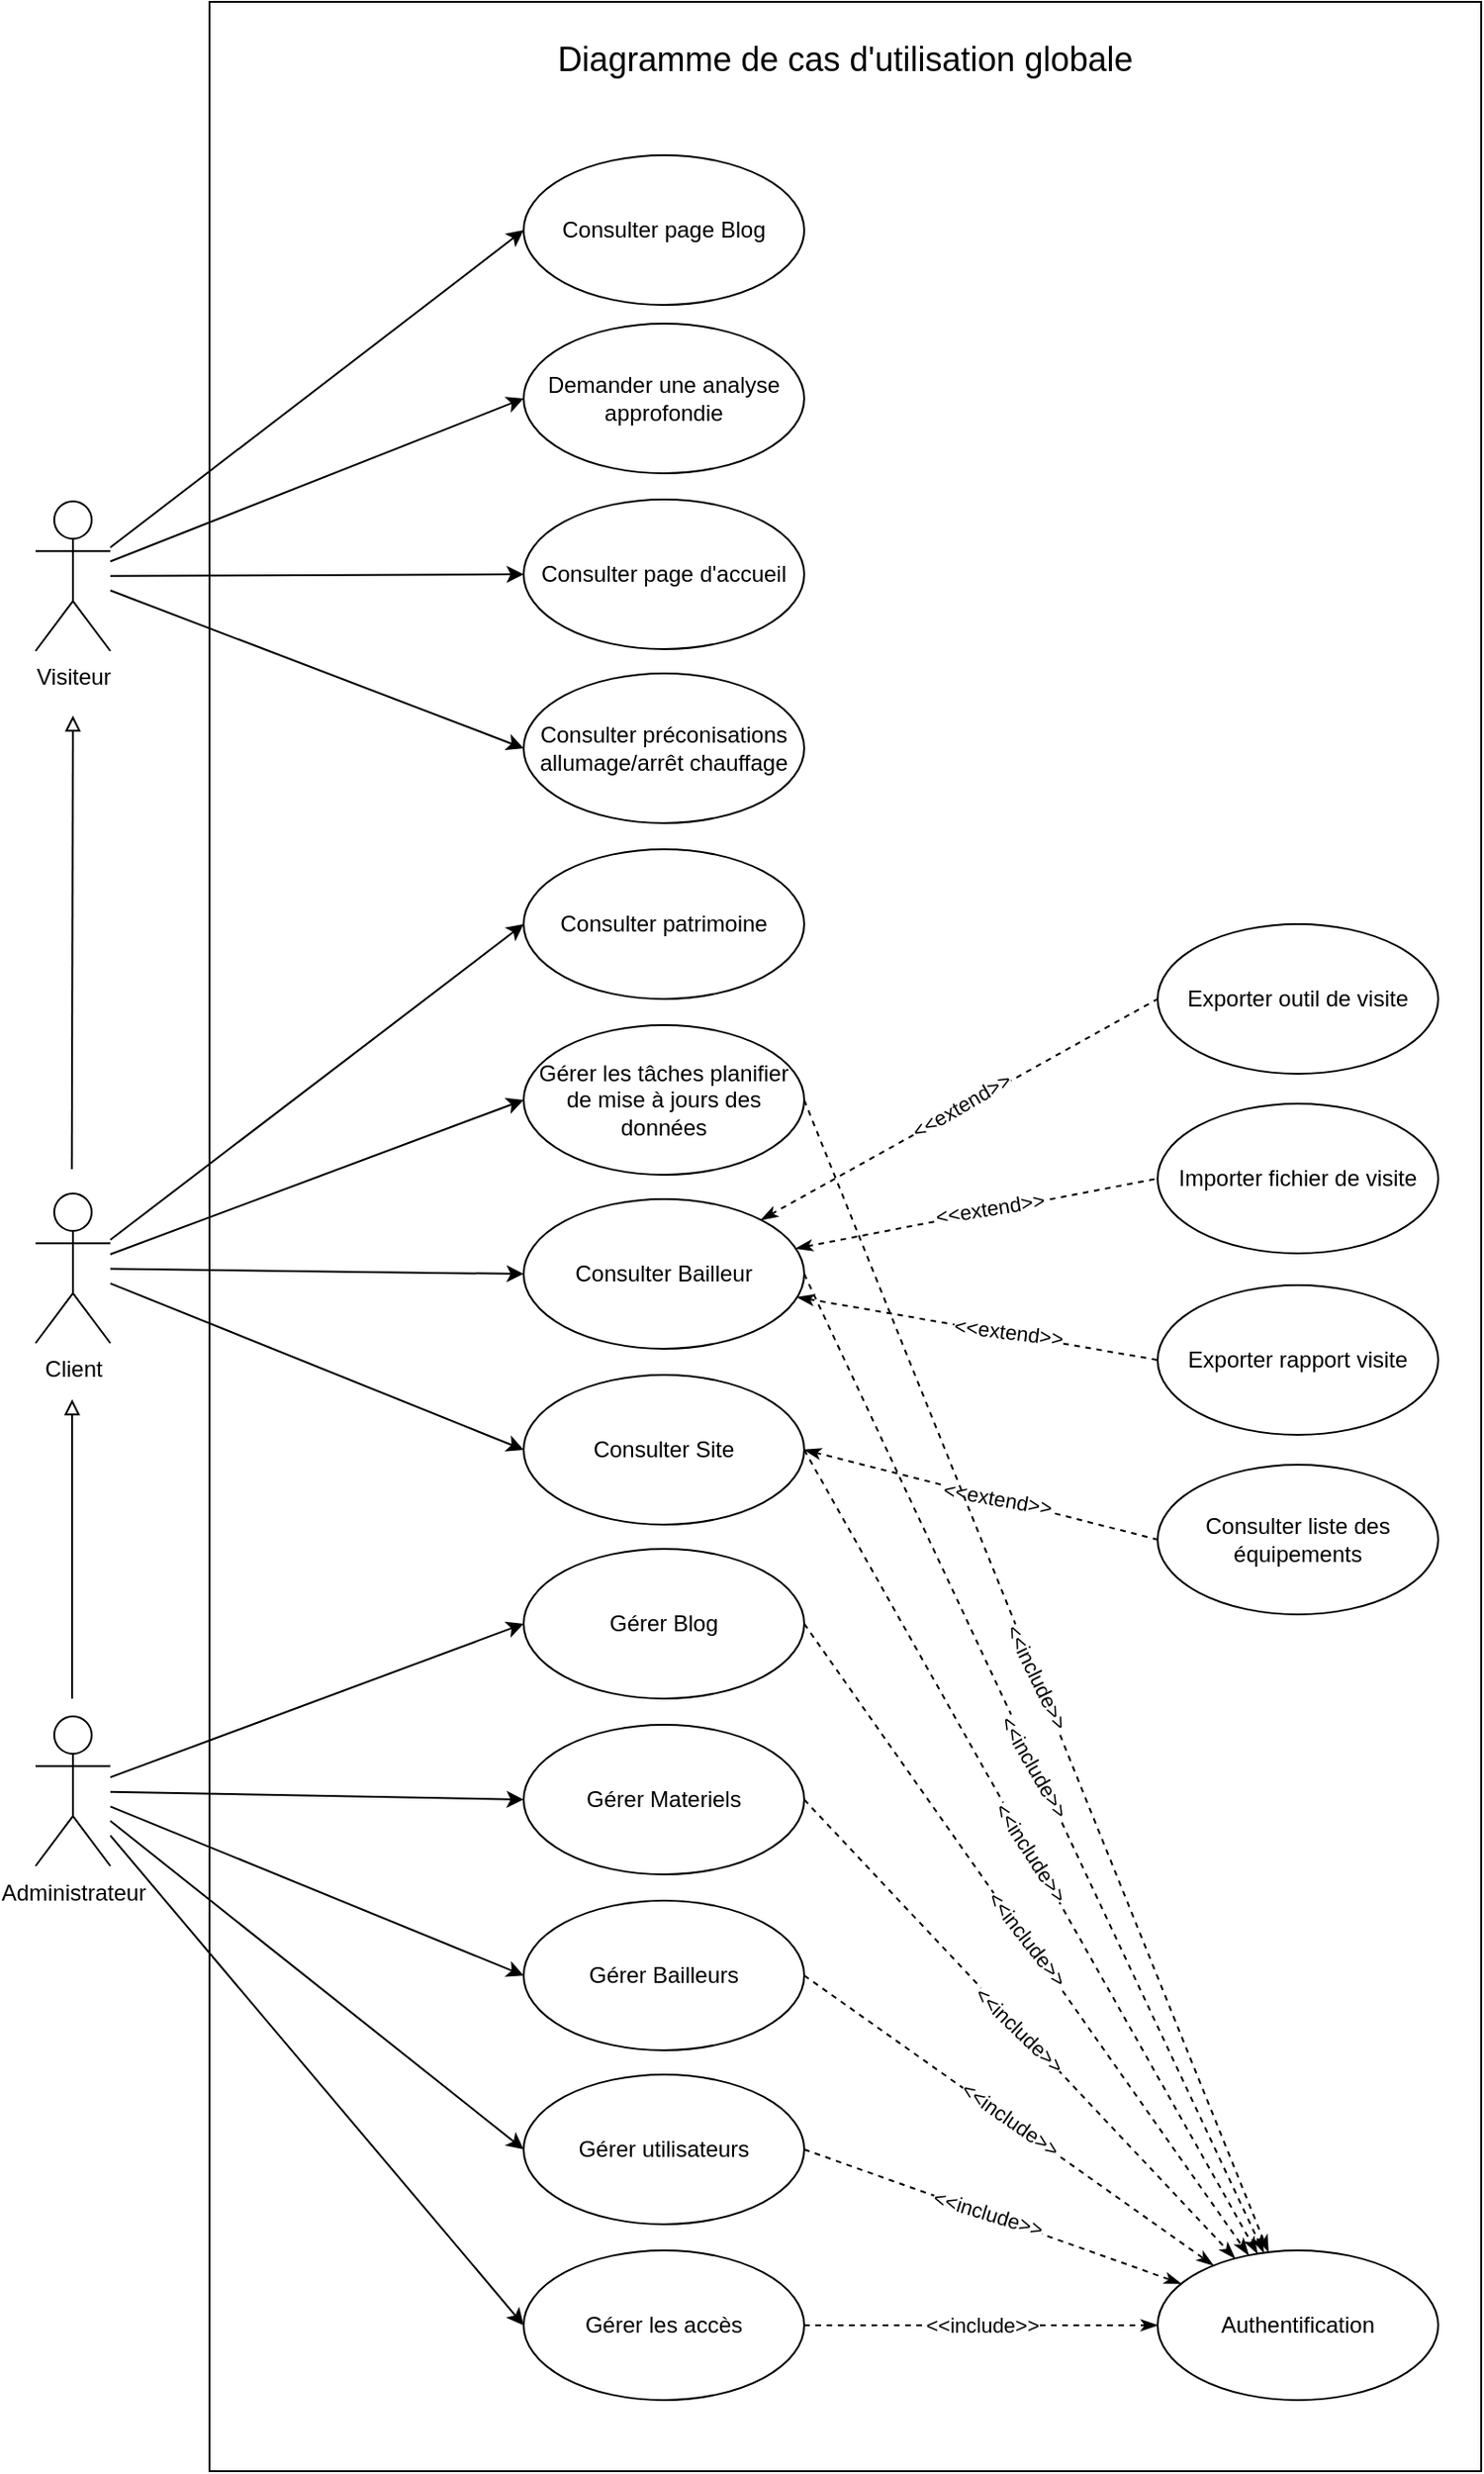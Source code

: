 <mxfile version="24.7.17">
  <diagram name="Page-1" id="UkuJcM3pljA8nV-5dZbl">
    <mxGraphModel dx="1816" dy="1710" grid="1" gridSize="10" guides="1" tooltips="1" connect="1" arrows="1" fold="1" page="1" pageScale="1" pageWidth="827" pageHeight="1169" math="0" shadow="0">
      <root>
        <mxCell id="0" />
        <mxCell id="1" parent="0" />
        <mxCell id="rs5CMINbXS5ElmrlZs5N-11" value="" style="rounded=0;whiteSpace=wrap;html=1;" vertex="1" parent="1">
          <mxGeometry x="73" y="-182" width="680" height="1320" as="geometry" />
        </mxCell>
        <mxCell id="L1_0BYCu7gVLp57IwC8j-4" style="rounded=0;orthogonalLoop=1;jettySize=auto;html=1;entryX=0;entryY=0.5;entryDx=0;entryDy=0;" parent="1" source="bM4iR_tVpDUXSTGg7Oxy-2" target="gfJM4c03IJpgwYlzWMbe-9" edge="1">
          <mxGeometry relative="1" as="geometry">
            <mxPoint x="120" y="790" as="sourcePoint" />
          </mxGeometry>
        </mxCell>
        <mxCell id="L1_0BYCu7gVLp57IwC8j-5" style="rounded=0;orthogonalLoop=1;jettySize=auto;html=1;entryX=0;entryY=0.5;entryDx=0;entryDy=0;" parent="1" source="bM4iR_tVpDUXSTGg7Oxy-2" target="gfJM4c03IJpgwYlzWMbe-10" edge="1">
          <mxGeometry relative="1" as="geometry">
            <mxPoint x="120" y="830" as="sourcePoint" />
          </mxGeometry>
        </mxCell>
        <mxCell id="L1_0BYCu7gVLp57IwC8j-12" style="rounded=0;orthogonalLoop=1;jettySize=auto;html=1;entryX=0;entryY=0.5;entryDx=0;entryDy=0;" parent="1" source="bM4iR_tVpDUXSTGg7Oxy-2" target="gfJM4c03IJpgwYlzWMbe-11" edge="1">
          <mxGeometry relative="1" as="geometry" />
        </mxCell>
        <mxCell id="L1_0BYCu7gVLp57IwC8j-13" style="rounded=0;orthogonalLoop=1;jettySize=auto;html=1;entryX=0;entryY=0.5;entryDx=0;entryDy=0;" parent="1" source="bM4iR_tVpDUXSTGg7Oxy-2" target="gfJM4c03IJpgwYlzWMbe-8" edge="1">
          <mxGeometry relative="1" as="geometry" />
        </mxCell>
        <mxCell id="L1_0BYCu7gVLp57IwC8j-14" style="rounded=0;orthogonalLoop=1;jettySize=auto;html=1;entryX=0;entryY=0.5;entryDx=0;entryDy=0;" parent="1" source="bM4iR_tVpDUXSTGg7Oxy-2" target="L1_0BYCu7gVLp57IwC8j-10" edge="1">
          <mxGeometry relative="1" as="geometry" />
        </mxCell>
        <mxCell id="bM4iR_tVpDUXSTGg7Oxy-2" value="Administrateur" style="shape=umlActor;verticalLabelPosition=bottom;verticalAlign=top;html=1;aspect=fixed;" parent="1" vertex="1">
          <mxGeometry x="-20" y="734.5" width="40" height="80" as="geometry" />
        </mxCell>
        <mxCell id="L1_0BYCu7gVLp57IwC8j-15" style="rounded=0;orthogonalLoop=1;jettySize=auto;html=1;entryX=0;entryY=0.5;entryDx=0;entryDy=0;" parent="1" source="bM4iR_tVpDUXSTGg7Oxy-3" target="gfJM4c03IJpgwYlzWMbe-7" edge="1">
          <mxGeometry relative="1" as="geometry" />
        </mxCell>
        <mxCell id="L1_0BYCu7gVLp57IwC8j-16" style="rounded=0;orthogonalLoop=1;jettySize=auto;html=1;entryX=0;entryY=0.5;entryDx=0;entryDy=0;" parent="1" source="bM4iR_tVpDUXSTGg7Oxy-3" target="gfJM4c03IJpgwYlzWMbe-14" edge="1">
          <mxGeometry relative="1" as="geometry" />
        </mxCell>
        <mxCell id="L1_0BYCu7gVLp57IwC8j-21" style="rounded=0;orthogonalLoop=1;jettySize=auto;html=1;entryX=0;entryY=0.5;entryDx=0;entryDy=0;" parent="1" source="bM4iR_tVpDUXSTGg7Oxy-3" target="L1_0BYCu7gVLp57IwC8j-20" edge="1">
          <mxGeometry relative="1" as="geometry" />
        </mxCell>
        <mxCell id="bM4iR_tVpDUXSTGg7Oxy-3" value="&lt;div&gt;Client&lt;/div&gt;" style="shape=umlActor;verticalLabelPosition=bottom;verticalAlign=top;html=1;aspect=fixed;" parent="1" vertex="1">
          <mxGeometry x="-20" y="455" width="40" height="80" as="geometry" />
        </mxCell>
        <mxCell id="L1_0BYCu7gVLp57IwC8j-22" style="rounded=0;orthogonalLoop=1;jettySize=auto;html=1;entryX=0;entryY=0.5;entryDx=0;entryDy=0;" parent="1" source="bM4iR_tVpDUXSTGg7Oxy-3" target="gfJM4c03IJpgwYlzWMbe-27" edge="1">
          <mxGeometry relative="1" as="geometry">
            <mxPoint x="120" y="215.5" as="sourcePoint" />
          </mxGeometry>
        </mxCell>
        <mxCell id="L1_0BYCu7gVLp57IwC8j-23" style="rounded=0;orthogonalLoop=1;jettySize=auto;html=1;entryX=0;entryY=0.5;entryDx=0;entryDy=0;" parent="1" source="bM4iR_tVpDUXSTGg7Oxy-5" target="gfJM4c03IJpgwYlzWMbe-1" edge="1">
          <mxGeometry relative="1" as="geometry" />
        </mxCell>
        <mxCell id="L1_0BYCu7gVLp57IwC8j-24" style="rounded=0;orthogonalLoop=1;jettySize=auto;html=1;entryX=0;entryY=0.5;entryDx=0;entryDy=0;" parent="1" source="bM4iR_tVpDUXSTGg7Oxy-5" target="gfJM4c03IJpgwYlzWMbe-5" edge="1">
          <mxGeometry relative="1" as="geometry" />
        </mxCell>
        <mxCell id="L1_0BYCu7gVLp57IwC8j-25" style="rounded=0;orthogonalLoop=1;jettySize=auto;html=1;entryX=0;entryY=0.5;entryDx=0;entryDy=0;" parent="1" source="bM4iR_tVpDUXSTGg7Oxy-5" target="gfJM4c03IJpgwYlzWMbe-6" edge="1">
          <mxGeometry relative="1" as="geometry" />
        </mxCell>
        <mxCell id="bM4iR_tVpDUXSTGg7Oxy-5" value="&lt;div&gt;Visiteur&lt;/div&gt;" style="shape=umlActor;verticalLabelPosition=bottom;verticalAlign=top;html=1;aspect=fixed;" parent="1" vertex="1">
          <mxGeometry x="-20" y="85" width="40" height="80" as="geometry" />
        </mxCell>
        <mxCell id="L1_0BYCu7gVLp57IwC8j-26" style="rounded=0;orthogonalLoop=1;jettySize=auto;html=1;entryX=0;entryY=0.5;entryDx=0;entryDy=0;endArrow=none;endFill=0;startArrow=classicThin;startFill=1;dashed=1;" parent="1" source="gfJM4c03IJpgwYlzWMbe-7" target="gfJM4c03IJpgwYlzWMbe-12" edge="1">
          <mxGeometry relative="1" as="geometry" />
        </mxCell>
        <mxCell id="rs5CMINbXS5ElmrlZs5N-8" value="&amp;lt;&amp;lt;extend&amp;gt;&amp;gt;" style="edgeLabel;html=1;align=center;verticalAlign=middle;resizable=0;points=[];rotation=-30;" vertex="1" connectable="0" parent="L1_0BYCu7gVLp57IwC8j-26">
          <mxGeometry x="0.015" y="1" relative="1" as="geometry">
            <mxPoint as="offset" />
          </mxGeometry>
        </mxCell>
        <mxCell id="L1_0BYCu7gVLp57IwC8j-27" style="rounded=0;orthogonalLoop=1;jettySize=auto;html=1;entryX=0;entryY=0.5;entryDx=0;entryDy=0;endArrow=none;endFill=0;startArrow=classicThin;startFill=1;dashed=1;" parent="1" source="gfJM4c03IJpgwYlzWMbe-7" target="gfJM4c03IJpgwYlzWMbe-13" edge="1">
          <mxGeometry relative="1" as="geometry" />
        </mxCell>
        <mxCell id="rs5CMINbXS5ElmrlZs5N-7" value="&amp;lt;&amp;lt;extend&amp;gt;&amp;gt;" style="edgeLabel;html=1;align=center;verticalAlign=middle;resizable=0;points=[];rotation=-9;" vertex="1" connectable="0" parent="L1_0BYCu7gVLp57IwC8j-27">
          <mxGeometry x="0.072" y="2" relative="1" as="geometry">
            <mxPoint as="offset" />
          </mxGeometry>
        </mxCell>
        <mxCell id="L1_0BYCu7gVLp57IwC8j-29" style="rounded=0;orthogonalLoop=1;jettySize=auto;html=1;entryX=0;entryY=0.5;entryDx=0;entryDy=0;exitX=1;exitY=0.5;exitDx=0;exitDy=0;endArrow=none;endFill=0;startArrow=classicThin;startFill=1;dashed=1;" parent="1" source="gfJM4c03IJpgwYlzWMbe-14" target="gfJM4c03IJpgwYlzWMbe-16" edge="1">
          <mxGeometry relative="1" as="geometry" />
        </mxCell>
        <mxCell id="rs5CMINbXS5ElmrlZs5N-5" value="&amp;lt;&amp;lt;extend&amp;gt;&amp;gt;" style="edgeLabel;html=1;align=center;verticalAlign=middle;resizable=0;points=[];rotation=10;" vertex="1" connectable="0" parent="L1_0BYCu7gVLp57IwC8j-29">
          <mxGeometry x="0.089" relative="1" as="geometry">
            <mxPoint as="offset" />
          </mxGeometry>
        </mxCell>
        <mxCell id="L1_0BYCu7gVLp57IwC8j-46" style="rounded=0;orthogonalLoop=1;jettySize=auto;html=1;entryX=0;entryY=0.5;entryDx=0;entryDy=0;endArrow=none;endFill=0;startArrow=classicThin;startFill=1;dashed=1;" parent="1" source="gfJM4c03IJpgwYlzWMbe-7" target="gfJM4c03IJpgwYlzWMbe-15" edge="1">
          <mxGeometry relative="1" as="geometry" />
        </mxCell>
        <mxCell id="rs5CMINbXS5ElmrlZs5N-6" value="&amp;lt;&amp;lt;extend&amp;gt;&amp;gt;" style="edgeLabel;html=1;align=center;verticalAlign=middle;resizable=0;points=[];rotation=7;" vertex="1" connectable="0" parent="L1_0BYCu7gVLp57IwC8j-46">
          <mxGeometry x="0.167" y="1" relative="1" as="geometry">
            <mxPoint as="offset" />
          </mxGeometry>
        </mxCell>
        <mxCell id="L1_0BYCu7gVLp57IwC8j-54" style="rounded=0;orthogonalLoop=1;jettySize=auto;html=1;dashed=1;endArrow=classicThin;endFill=1;exitX=1;exitY=0.5;exitDx=0;exitDy=0;" parent="1" source="gfJM4c03IJpgwYlzWMbe-7" target="L1_0BYCu7gVLp57IwC8j-47" edge="1">
          <mxGeometry relative="1" as="geometry" />
        </mxCell>
        <mxCell id="L1_0BYCu7gVLp57IwC8j-62" value="&amp;lt;&amp;lt;include&amp;gt;&amp;gt;" style="edgeLabel;html=1;align=center;verticalAlign=middle;resizable=0;points=[];rotation=60;" parent="L1_0BYCu7gVLp57IwC8j-54" vertex="1" connectable="0">
          <mxGeometry relative="1" as="geometry">
            <mxPoint y="1" as="offset" />
          </mxGeometry>
        </mxCell>
        <mxCell id="gfJM4c03IJpgwYlzWMbe-7" value="Consulter Bailleur" style="ellipse;whiteSpace=wrap;html=1;" parent="1" vertex="1">
          <mxGeometry x="241" y="458" width="150" height="80" as="geometry" />
        </mxCell>
        <mxCell id="L1_0BYCu7gVLp57IwC8j-53" style="rounded=0;orthogonalLoop=1;jettySize=auto;html=1;dashed=1;endArrow=classicThin;endFill=1;exitX=1;exitY=0.5;exitDx=0;exitDy=0;" parent="1" source="gfJM4c03IJpgwYlzWMbe-14" target="L1_0BYCu7gVLp57IwC8j-47" edge="1">
          <mxGeometry relative="1" as="geometry" />
        </mxCell>
        <mxCell id="L1_0BYCu7gVLp57IwC8j-61" value="&amp;lt;&amp;lt;include&amp;gt;&amp;gt;" style="edgeLabel;html=1;align=center;verticalAlign=middle;resizable=0;points=[];rotation=57;" parent="L1_0BYCu7gVLp57IwC8j-53" vertex="1" connectable="0">
          <mxGeometry relative="1" as="geometry">
            <mxPoint as="offset" />
          </mxGeometry>
        </mxCell>
        <mxCell id="gfJM4c03IJpgwYlzWMbe-14" value="Consulter Site" style="ellipse;whiteSpace=wrap;html=1;" parent="1" vertex="1">
          <mxGeometry x="241" y="552" width="150" height="80" as="geometry" />
        </mxCell>
        <mxCell id="gfJM4c03IJpgwYlzWMbe-27" value="Consulter patrimoine" style="ellipse;whiteSpace=wrap;html=1;" parent="1" vertex="1">
          <mxGeometry x="241" y="271" width="150" height="80" as="geometry" />
        </mxCell>
        <mxCell id="L1_0BYCu7gVLp57IwC8j-7" style="rounded=0;orthogonalLoop=1;jettySize=auto;html=1;endArrow=block;endFill=0;" parent="1" edge="1">
          <mxGeometry relative="1" as="geometry">
            <mxPoint x="-0.42" y="725" as="sourcePoint" />
            <mxPoint x="-0.42" y="565" as="targetPoint" />
          </mxGeometry>
        </mxCell>
        <mxCell id="L1_0BYCu7gVLp57IwC8j-50" style="rounded=0;orthogonalLoop=1;jettySize=auto;html=1;dashed=1;endArrow=classicThin;endFill=1;exitX=1;exitY=0.5;exitDx=0;exitDy=0;" parent="1" source="L1_0BYCu7gVLp57IwC8j-10" target="L1_0BYCu7gVLp57IwC8j-47" edge="1">
          <mxGeometry relative="1" as="geometry" />
        </mxCell>
        <mxCell id="L1_0BYCu7gVLp57IwC8j-58" value="&amp;lt;&amp;lt;include&amp;gt;&amp;gt;" style="edgeLabel;html=1;align=center;verticalAlign=middle;resizable=0;points=[];rotation=35;" parent="L1_0BYCu7gVLp57IwC8j-50" vertex="1" connectable="0">
          <mxGeometry relative="1" as="geometry">
            <mxPoint x="1" y="-1" as="offset" />
          </mxGeometry>
        </mxCell>
        <mxCell id="L1_0BYCu7gVLp57IwC8j-10" value="Gérer Bailleurs" style="ellipse;whiteSpace=wrap;html=1;" parent="1" vertex="1">
          <mxGeometry x="241" y="833" width="150" height="80" as="geometry" />
        </mxCell>
        <mxCell id="L1_0BYCu7gVLp57IwC8j-51" style="rounded=0;orthogonalLoop=1;jettySize=auto;html=1;dashed=1;endArrow=classicThin;endFill=1;exitX=1;exitY=0.5;exitDx=0;exitDy=0;" parent="1" source="gfJM4c03IJpgwYlzWMbe-8" target="L1_0BYCu7gVLp57IwC8j-47" edge="1">
          <mxGeometry relative="1" as="geometry" />
        </mxCell>
        <mxCell id="L1_0BYCu7gVLp57IwC8j-59" value="&amp;lt;&amp;lt;include&amp;gt;&amp;gt;" style="edgeLabel;html=1;align=center;verticalAlign=middle;resizable=0;points=[];rotation=44;" parent="L1_0BYCu7gVLp57IwC8j-51" vertex="1" connectable="0">
          <mxGeometry relative="1" as="geometry">
            <mxPoint as="offset" />
          </mxGeometry>
        </mxCell>
        <mxCell id="gfJM4c03IJpgwYlzWMbe-8" value="Gérer Materiels" style="ellipse;whiteSpace=wrap;html=1;" parent="1" vertex="1">
          <mxGeometry x="241" y="739" width="150" height="80" as="geometry" />
        </mxCell>
        <mxCell id="L1_0BYCu7gVLp57IwC8j-49" style="rounded=0;orthogonalLoop=1;jettySize=auto;html=1;dashed=1;endArrow=classicThin;endFill=1;exitX=1;exitY=0.5;exitDx=0;exitDy=0;" parent="1" source="gfJM4c03IJpgwYlzWMbe-9" target="L1_0BYCu7gVLp57IwC8j-47" edge="1">
          <mxGeometry relative="1" as="geometry" />
        </mxCell>
        <mxCell id="L1_0BYCu7gVLp57IwC8j-57" value="&amp;lt;&amp;lt;include&amp;gt;&amp;gt;" style="edgeLabel;html=1;align=center;verticalAlign=middle;resizable=0;points=[];rotation=17;" parent="L1_0BYCu7gVLp57IwC8j-49" vertex="1" connectable="0">
          <mxGeometry relative="1" as="geometry">
            <mxPoint x="-3" y="-2" as="offset" />
          </mxGeometry>
        </mxCell>
        <mxCell id="gfJM4c03IJpgwYlzWMbe-9" value="Gérer utilisateurs" style="ellipse;whiteSpace=wrap;html=1;" parent="1" vertex="1">
          <mxGeometry x="241" y="926" width="150" height="80" as="geometry" />
        </mxCell>
        <mxCell id="L1_0BYCu7gVLp57IwC8j-48" style="rounded=0;orthogonalLoop=1;jettySize=auto;html=1;dashed=1;endArrow=classicThin;endFill=1;exitX=1;exitY=0.5;exitDx=0;exitDy=0;" parent="1" source="gfJM4c03IJpgwYlzWMbe-10" target="L1_0BYCu7gVLp57IwC8j-47" edge="1">
          <mxGeometry relative="1" as="geometry" />
        </mxCell>
        <mxCell id="L1_0BYCu7gVLp57IwC8j-56" value="&amp;lt;&amp;lt;include&amp;gt;&amp;gt;" style="edgeLabel;html=1;align=center;verticalAlign=middle;resizable=0;points=[];" parent="L1_0BYCu7gVLp57IwC8j-48" vertex="1" connectable="0">
          <mxGeometry relative="1" as="geometry">
            <mxPoint as="offset" />
          </mxGeometry>
        </mxCell>
        <mxCell id="gfJM4c03IJpgwYlzWMbe-10" value="Gérer les a&lt;span style=&quot;background-color: initial;&quot;&gt;ccès&lt;/span&gt;" style="ellipse;whiteSpace=wrap;html=1;" parent="1" vertex="1">
          <mxGeometry x="241" y="1020" width="150" height="80" as="geometry" />
        </mxCell>
        <mxCell id="L1_0BYCu7gVLp57IwC8j-52" style="rounded=0;orthogonalLoop=1;jettySize=auto;html=1;dashed=1;endArrow=classicThin;endFill=1;exitX=1;exitY=0.5;exitDx=0;exitDy=0;" parent="1" source="gfJM4c03IJpgwYlzWMbe-11" target="L1_0BYCu7gVLp57IwC8j-47" edge="1">
          <mxGeometry relative="1" as="geometry" />
        </mxCell>
        <mxCell id="L1_0BYCu7gVLp57IwC8j-60" value="&amp;lt;&amp;lt;include&amp;gt;&amp;gt;" style="edgeLabel;html=1;align=center;verticalAlign=middle;resizable=0;points=[];rotation=52;" parent="L1_0BYCu7gVLp57IwC8j-52" vertex="1" connectable="0">
          <mxGeometry relative="1" as="geometry">
            <mxPoint y="-1" as="offset" />
          </mxGeometry>
        </mxCell>
        <mxCell id="gfJM4c03IJpgwYlzWMbe-11" value="Gérer Blog" style="ellipse;whiteSpace=wrap;html=1;" parent="1" vertex="1">
          <mxGeometry x="241" y="645" width="150" height="80" as="geometry" />
        </mxCell>
        <mxCell id="L1_0BYCu7gVLp57IwC8j-2" style="edgeStyle=orthogonalEdgeStyle;rounded=0;orthogonalLoop=1;jettySize=auto;html=1;exitX=0.5;exitY=1;exitDx=0;exitDy=0;" parent="1" source="gfJM4c03IJpgwYlzWMbe-8" target="gfJM4c03IJpgwYlzWMbe-8" edge="1">
          <mxGeometry relative="1" as="geometry" />
        </mxCell>
        <mxCell id="L1_0BYCu7gVLp57IwC8j-55" style="rounded=0;orthogonalLoop=1;jettySize=auto;html=1;dashed=1;endArrow=classicThin;endFill=1;exitX=1;exitY=0.5;exitDx=0;exitDy=0;" parent="1" source="L1_0BYCu7gVLp57IwC8j-20" target="L1_0BYCu7gVLp57IwC8j-47" edge="1">
          <mxGeometry relative="1" as="geometry" />
        </mxCell>
        <mxCell id="L1_0BYCu7gVLp57IwC8j-63" value="&amp;lt;&amp;lt;include&amp;gt;&amp;gt;" style="edgeLabel;html=1;align=center;verticalAlign=middle;resizable=0;points=[];rotation=64;" parent="L1_0BYCu7gVLp57IwC8j-55" vertex="1" connectable="0">
          <mxGeometry relative="1" as="geometry">
            <mxPoint as="offset" />
          </mxGeometry>
        </mxCell>
        <mxCell id="L1_0BYCu7gVLp57IwC8j-20" value="Gérer les tâches planifier de mise à jours des données" style="ellipse;whiteSpace=wrap;html=1;" parent="1" vertex="1">
          <mxGeometry x="241" y="365" width="150" height="80" as="geometry" />
        </mxCell>
        <mxCell id="gfJM4c03IJpgwYlzWMbe-1" value="Demander une analyse approfondie" style="ellipse;whiteSpace=wrap;html=1;" parent="1" vertex="1">
          <mxGeometry x="241" y="-10" width="150" height="80" as="geometry" />
        </mxCell>
        <mxCell id="gfJM4c03IJpgwYlzWMbe-5" value="Consulter page d&#39;accueil" style="ellipse;whiteSpace=wrap;html=1;" parent="1" vertex="1">
          <mxGeometry x="241" y="84" width="150" height="80" as="geometry" />
        </mxCell>
        <mxCell id="gfJM4c03IJpgwYlzWMbe-6" value="Consulter préconisations allumage/arrêt chauffage" style="ellipse;whiteSpace=wrap;html=1;" parent="1" vertex="1">
          <mxGeometry x="241" y="177" width="150" height="80" as="geometry" />
        </mxCell>
        <mxCell id="L1_0BYCu7gVLp57IwC8j-47" value="Authentification" style="ellipse;whiteSpace=wrap;html=1;container=0;" parent="1" vertex="1">
          <mxGeometry x="580" y="1020" width="150" height="80" as="geometry" />
        </mxCell>
        <mxCell id="rs5CMINbXS5ElmrlZs5N-1" value="" style="group" vertex="1" connectable="0" parent="1">
          <mxGeometry x="580" y="311" width="150" height="369" as="geometry" />
        </mxCell>
        <mxCell id="gfJM4c03IJpgwYlzWMbe-15" value="Exporter rapport visite" style="ellipse;whiteSpace=wrap;html=1;container=0;" parent="rs5CMINbXS5ElmrlZs5N-1" vertex="1">
          <mxGeometry y="193" width="150" height="80" as="geometry" />
        </mxCell>
        <mxCell id="gfJM4c03IJpgwYlzWMbe-16" value="Consulter liste des équipements" style="ellipse;whiteSpace=wrap;html=1;container=0;" parent="rs5CMINbXS5ElmrlZs5N-1" vertex="1">
          <mxGeometry y="289" width="150" height="80" as="geometry" />
        </mxCell>
        <mxCell id="gfJM4c03IJpgwYlzWMbe-12" value="Exporter outil de visite" style="ellipse;whiteSpace=wrap;html=1;container=0;" parent="rs5CMINbXS5ElmrlZs5N-1" vertex="1">
          <mxGeometry width="150" height="80" as="geometry" />
        </mxCell>
        <mxCell id="gfJM4c03IJpgwYlzWMbe-13" value="Importer fichier de visite" style="ellipse;whiteSpace=wrap;html=1;container=0;" parent="rs5CMINbXS5ElmrlZs5N-1" vertex="1">
          <mxGeometry y="96" width="150" height="80" as="geometry" />
        </mxCell>
        <mxCell id="rs5CMINbXS5ElmrlZs5N-2" style="rounded=0;orthogonalLoop=1;jettySize=auto;html=1;endArrow=block;endFill=0;" edge="1" parent="1">
          <mxGeometry relative="1" as="geometry">
            <mxPoint x="-0.59" y="442" as="sourcePoint" />
            <mxPoint y="199.5" as="targetPoint" />
          </mxGeometry>
        </mxCell>
        <mxCell id="rs5CMINbXS5ElmrlZs5N-9" value="Consulter page Blog" style="ellipse;whiteSpace=wrap;html=1;" vertex="1" parent="1">
          <mxGeometry x="241" y="-100" width="150" height="80" as="geometry" />
        </mxCell>
        <mxCell id="rs5CMINbXS5ElmrlZs5N-10" style="rounded=0;orthogonalLoop=1;jettySize=auto;html=1;entryX=0;entryY=0.5;entryDx=0;entryDy=0;" edge="1" parent="1" source="bM4iR_tVpDUXSTGg7Oxy-5" target="rs5CMINbXS5ElmrlZs5N-9">
          <mxGeometry relative="1" as="geometry">
            <mxPoint x="20" y="37" as="sourcePoint" />
            <mxPoint x="241" y="-50" as="targetPoint" />
          </mxGeometry>
        </mxCell>
        <mxCell id="rs5CMINbXS5ElmrlZs5N-12" value="Diagramme de cas d&#39;utilisation globale" style="text;html=1;align=center;verticalAlign=middle;whiteSpace=wrap;rounded=0;fontSize=18;" vertex="1" parent="1">
          <mxGeometry x="228" y="-170" width="370" height="38" as="geometry" />
        </mxCell>
      </root>
    </mxGraphModel>
  </diagram>
</mxfile>
